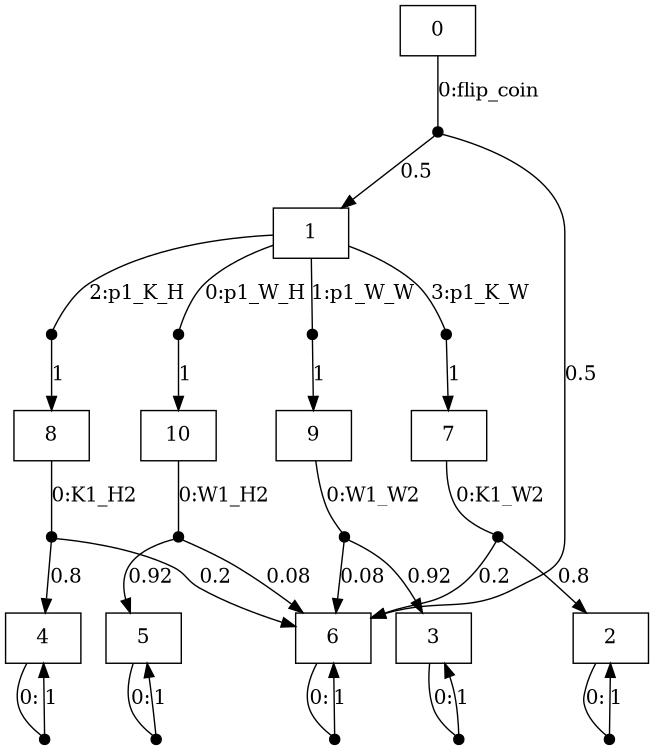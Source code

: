 digraph S {
size="8,5"
node [shape=box];
0 -> n0_0 [ arrowhead=none,label="0:flip_coin" ];
n0_0 [ shape=point,width=0.1,height=0.1,label="" ];
n0_0 -> 1 [ label="0.5" ];
n0_0 -> 6 [ label="0.5" ];
1 -> n1_0 [ arrowhead=none,label="0:p1_W_H" ];
n1_0 [ shape=point,width=0.1,height=0.1,label="" ];
n1_0 -> 10 [ label="1" ];
1 -> n1_1 [ arrowhead=none,label="1:p1_W_W" ];
n1_1 [ shape=point,width=0.1,height=0.1,label="" ];
n1_1 -> 9 [ label="1" ];
1 -> n1_2 [ arrowhead=none,label="2:p1_K_H" ];
n1_2 [ shape=point,width=0.1,height=0.1,label="" ];
n1_2 -> 8 [ label="1" ];
1 -> n1_3 [ arrowhead=none,label="3:p1_K_W" ];
n1_3 [ shape=point,width=0.1,height=0.1,label="" ];
n1_3 -> 7 [ label="1" ];
2 -> n2_0 [ arrowhead=none,label="0:" ];
n2_0 [ shape=point,width=0.1,height=0.1,label="" ];
n2_0 -> 2 [ label="1" ];
3 -> n3_0 [ arrowhead=none,label="0:" ];
n3_0 [ shape=point,width=0.1,height=0.1,label="" ];
n3_0 -> 3 [ label="1" ];
4 -> n4_0 [ arrowhead=none,label="0:" ];
n4_0 [ shape=point,width=0.1,height=0.1,label="" ];
n4_0 -> 4 [ label="1" ];
5 -> n5_0 [ arrowhead=none,label="0:" ];
n5_0 [ shape=point,width=0.1,height=0.1,label="" ];
n5_0 -> 5 [ label="1" ];
6 -> n6_0 [ arrowhead=none,label="0:" ];
n6_0 [ shape=point,width=0.1,height=0.1,label="" ];
n6_0 -> 6 [ label="1" ];
7 -> n7_0 [ arrowhead=none,label="0:K1_W2" ];
n7_0 [ shape=point,width=0.1,height=0.1,label="" ];
n7_0 -> 2 [ label="0.8" ];
n7_0 -> 6 [ label="0.2" ];
8 -> n8_0 [ arrowhead=none,label="0:K1_H2" ];
n8_0 [ shape=point,width=0.1,height=0.1,label="" ];
n8_0 -> 4 [ label="0.8" ];
n8_0 -> 6 [ label="0.2" ];
9 -> n9_0 [ arrowhead=none,label="0:W1_W2" ];
n9_0 [ shape=point,width=0.1,height=0.1,label="" ];
n9_0 -> 3 [ label="0.92" ];
n9_0 -> 6 [ label="0.08" ];
10 -> n10_0 [ arrowhead=none,label="0:W1_H2" ];
n10_0 [ shape=point,width=0.1,height=0.1,label="" ];
n10_0 -> 5 [ label="0.92" ];
n10_0 -> 6 [ label="0.08" ];
}
